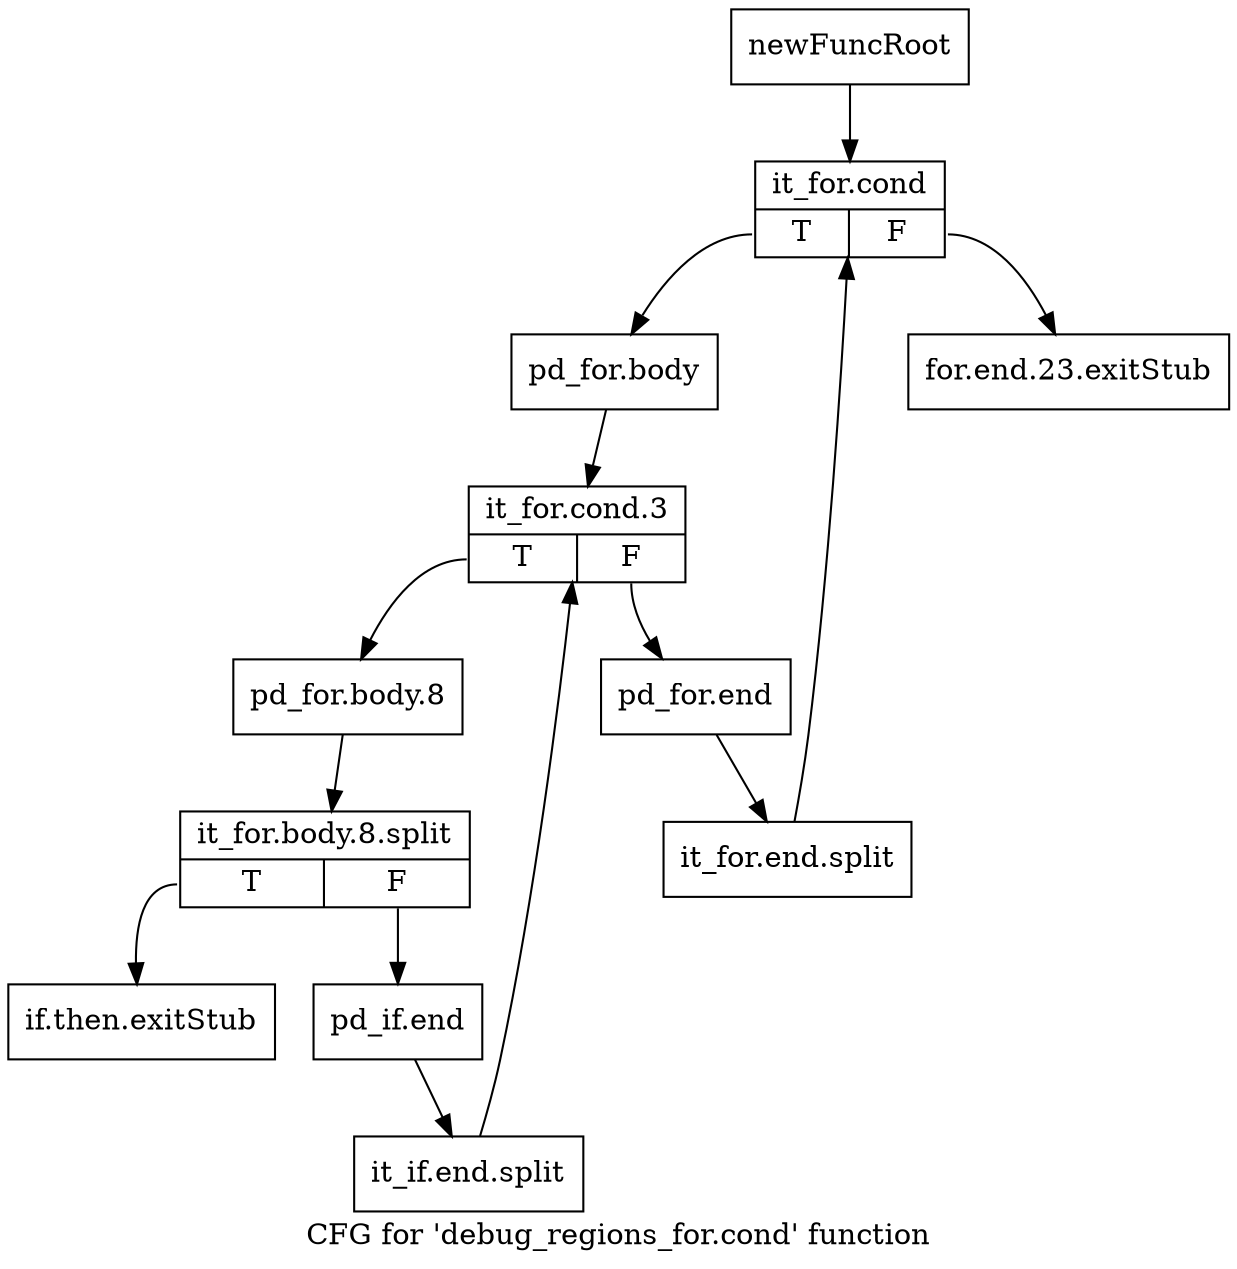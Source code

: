 digraph "CFG for 'debug_regions_for.cond' function" {
	label="CFG for 'debug_regions_for.cond' function";

	Node0xc1b2690 [shape=record,label="{newFuncRoot}"];
	Node0xc1b2690 -> Node0xc1b2780;
	Node0xc1b26e0 [shape=record,label="{for.end.23.exitStub}"];
	Node0xc1b2730 [shape=record,label="{if.then.exitStub}"];
	Node0xc1b2780 [shape=record,label="{it_for.cond|{<s0>T|<s1>F}}"];
	Node0xc1b2780:s0 -> Node0xc1b27d0;
	Node0xc1b2780:s1 -> Node0xc1b26e0;
	Node0xc1b27d0 [shape=record,label="{pd_for.body}"];
	Node0xc1b27d0 -> Node0xc1b2820;
	Node0xc1b2820 [shape=record,label="{it_for.cond.3|{<s0>T|<s1>F}}"];
	Node0xc1b2820:s0 -> Node0xc1b28c0;
	Node0xc1b2820:s1 -> Node0xc1b2870;
	Node0xc1b2870 [shape=record,label="{pd_for.end}"];
	Node0xc1b2870 -> Node0xfcdb700;
	Node0xfcdb700 [shape=record,label="{it_for.end.split}"];
	Node0xfcdb700 -> Node0xc1b2780;
	Node0xc1b28c0 [shape=record,label="{pd_for.body.8}"];
	Node0xc1b28c0 -> Node0xfb66500;
	Node0xfb66500 [shape=record,label="{it_for.body.8.split|{<s0>T|<s1>F}}"];
	Node0xfb66500:s0 -> Node0xc1b2730;
	Node0xfb66500:s1 -> Node0xc1b2910;
	Node0xc1b2910 [shape=record,label="{pd_if.end}"];
	Node0xc1b2910 -> Node0xfcdb480;
	Node0xfcdb480 [shape=record,label="{it_if.end.split}"];
	Node0xfcdb480 -> Node0xc1b2820;
}
